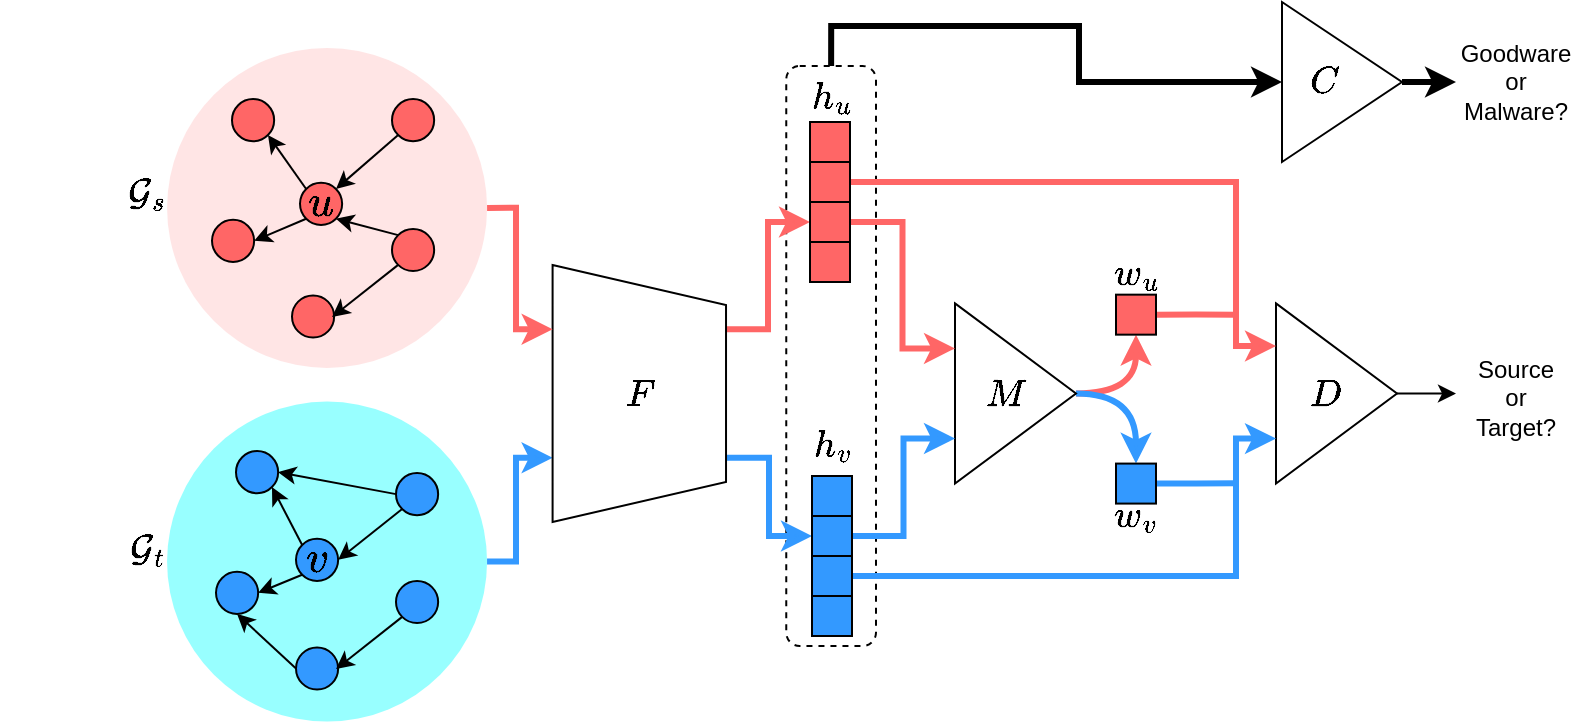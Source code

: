 <mxfile version="21.1.4" type="github">
  <diagram id="OHugUGV6JcLkJLT_VvOv" name="第 1 页">
    <mxGraphModel dx="2035" dy="1218" grid="1" gridSize="10" guides="1" tooltips="1" connect="1" arrows="1" fold="1" page="1" pageScale="1" pageWidth="827" pageHeight="1169" math="1" shadow="0">
      <root>
        <mxCell id="0" />
        <mxCell id="1" parent="0" />
        <mxCell id="EiaWENK0sWJ-y4MaInz0-131" style="edgeStyle=orthogonalEdgeStyle;rounded=0;orthogonalLoop=1;jettySize=auto;html=1;exitX=0.5;exitY=0;exitDx=0;exitDy=0;entryX=0;entryY=0.5;entryDx=0;entryDy=0;strokeWidth=3;" edge="1" parent="1" source="EiaWENK0sWJ-y4MaInz0-97" target="EiaWENK0sWJ-y4MaInz0-127">
          <mxGeometry relative="1" as="geometry" />
        </mxCell>
        <mxCell id="EiaWENK0sWJ-y4MaInz0-97" value="" style="rounded=1;whiteSpace=wrap;html=1;dashed=1;" vertex="1" parent="1">
          <mxGeometry x="385.13" y="620" width="44.87" height="290" as="geometry" />
        </mxCell>
        <mxCell id="EiaWENK0sWJ-y4MaInz0-30" style="edgeStyle=orthogonalEdgeStyle;rounded=0;orthogonalLoop=1;jettySize=auto;html=1;exitX=1;exitY=0.5;exitDx=0;exitDy=0;entryX=0.75;entryY=1;entryDx=0;entryDy=0;strokeWidth=3;strokeColor=#3399FF;" edge="1" parent="1" source="EiaWENK0sWJ-y4MaInz0-28" target="EiaWENK0sWJ-y4MaInz0-20">
          <mxGeometry relative="1" as="geometry">
            <Array as="points">
              <mxPoint x="250" y="868" />
              <mxPoint x="250" y="816" />
            </Array>
          </mxGeometry>
        </mxCell>
        <mxCell id="EiaWENK0sWJ-y4MaInz0-28" value="" style="ellipse;whiteSpace=wrap;html=1;aspect=fixed;fillColor=#33FFFF;strokeColor=none;opacity=50;" vertex="1" parent="1">
          <mxGeometry x="75.53" y="787.81" width="160" height="160" as="geometry" />
        </mxCell>
        <mxCell id="EiaWENK0sWJ-y4MaInz0-78" style="edgeStyle=orthogonalEdgeStyle;rounded=0;orthogonalLoop=1;jettySize=auto;html=1;exitX=0.25;exitY=0;exitDx=0;exitDy=0;entryX=0;entryY=0.5;entryDx=0;entryDy=0;strokeWidth=3;strokeColor=#FF6666;" edge="1" parent="1" source="EiaWENK0sWJ-y4MaInz0-20" target="EiaWENK0sWJ-y4MaInz0-36">
          <mxGeometry relative="1" as="geometry" />
        </mxCell>
        <mxCell id="EiaWENK0sWJ-y4MaInz0-80" style="edgeStyle=orthogonalEdgeStyle;rounded=0;orthogonalLoop=1;jettySize=auto;html=1;exitX=0.75;exitY=0;exitDx=0;exitDy=0;entryX=0;entryY=0.5;entryDx=0;entryDy=0;strokeWidth=3;strokeColor=#3399FF;" edge="1" parent="1" source="EiaWENK0sWJ-y4MaInz0-20" target="EiaWENK0sWJ-y4MaInz0-57">
          <mxGeometry relative="1" as="geometry" />
        </mxCell>
        <mxCell id="EiaWENK0sWJ-y4MaInz0-20" value="" style="shape=trapezoid;perimeter=trapezoidPerimeter;whiteSpace=wrap;html=1;fixedSize=1;rotation=90;" vertex="1" parent="1">
          <mxGeometry x="247.42" y="740.39" width="128.47" height="86.72" as="geometry" />
        </mxCell>
        <mxCell id="EiaWENK0sWJ-y4MaInz0-29" style="edgeStyle=orthogonalEdgeStyle;rounded=0;orthogonalLoop=1;jettySize=auto;html=1;exitX=1;exitY=0.5;exitDx=0;exitDy=0;entryX=0.25;entryY=1;entryDx=0;entryDy=0;strokeWidth=3;fontColor=#FF6666;strokeColor=#FF6666;" edge="1" parent="1" source="EiaWENK0sWJ-y4MaInz0-22" target="EiaWENK0sWJ-y4MaInz0-20">
          <mxGeometry relative="1" as="geometry">
            <Array as="points">
              <mxPoint x="250" y="691" />
              <mxPoint x="250" y="752" />
            </Array>
          </mxGeometry>
        </mxCell>
        <mxCell id="EiaWENK0sWJ-y4MaInz0-22" value="" style="ellipse;whiteSpace=wrap;html=1;aspect=fixed;fillColor=#FFcccc;strokeColor=none;opacity=50;" vertex="1" parent="1">
          <mxGeometry x="75.54" y="610.94" width="160" height="160" as="geometry" />
        </mxCell>
        <mxCell id="vVpYJYiZT_mGHktkTp3d-77" value="" style="ellipse;whiteSpace=wrap;html=1;aspect=fixed;container=0;fillColor=#FF6666;" parent="1" vertex="1">
          <mxGeometry x="108" y="636.53" width="21.07" height="21.07" as="geometry" />
        </mxCell>
        <mxCell id="vVpYJYiZT_mGHktkTp3d-86" style="edgeStyle=none;rounded=0;orthogonalLoop=1;jettySize=auto;html=1;exitX=0;exitY=0;exitDx=0;exitDy=0;entryX=1;entryY=1;entryDx=0;entryDy=0;strokeColor=default;startArrow=none;startFill=0;" parent="1" source="vVpYJYiZT_mGHktkTp3d-78" target="vVpYJYiZT_mGHktkTp3d-77" edge="1">
          <mxGeometry relative="1" as="geometry" />
        </mxCell>
        <mxCell id="vVpYJYiZT_mGHktkTp3d-78" value="" style="ellipse;whiteSpace=wrap;html=1;aspect=fixed;container=0;fillColor=#FF6666;" parent="1" vertex="1">
          <mxGeometry x="142" y="678.4" width="21.07" height="21.07" as="geometry" />
        </mxCell>
        <mxCell id="vVpYJYiZT_mGHktkTp3d-79" value="" style="ellipse;whiteSpace=wrap;html=1;aspect=fixed;container=0;fillColor=#FF6666;" parent="1" vertex="1">
          <mxGeometry x="98" y="696.89" width="21.07" height="21.07" as="geometry" />
        </mxCell>
        <mxCell id="vVpYJYiZT_mGHktkTp3d-87" style="edgeStyle=none;rounded=0;orthogonalLoop=1;jettySize=auto;html=1;exitX=0;exitY=1;exitDx=0;exitDy=0;entryX=1;entryY=0.5;entryDx=0;entryDy=0;strokeColor=default;startArrow=none;startFill=0;" parent="1" source="vVpYJYiZT_mGHktkTp3d-78" target="vVpYJYiZT_mGHktkTp3d-79" edge="1">
          <mxGeometry relative="1" as="geometry" />
        </mxCell>
        <mxCell id="vVpYJYiZT_mGHktkTp3d-80" value="" style="ellipse;whiteSpace=wrap;html=1;aspect=fixed;container=0;fillColor=#FF6666;" parent="1" vertex="1">
          <mxGeometry x="138" y="734.71" width="21.07" height="21.07" as="geometry" />
        </mxCell>
        <mxCell id="vVpYJYiZT_mGHktkTp3d-90" style="edgeStyle=none;rounded=0;orthogonalLoop=1;jettySize=auto;html=1;exitX=0;exitY=1;exitDx=0;exitDy=0;entryX=1;entryY=0;entryDx=0;entryDy=0;strokeColor=default;startArrow=none;startFill=0;" parent="1" source="vVpYJYiZT_mGHktkTp3d-81" target="vVpYJYiZT_mGHktkTp3d-78" edge="1">
          <mxGeometry relative="1" as="geometry" />
        </mxCell>
        <mxCell id="vVpYJYiZT_mGHktkTp3d-81" value="" style="ellipse;whiteSpace=wrap;html=1;aspect=fixed;container=0;fillColor=#FF6666;" parent="1" vertex="1">
          <mxGeometry x="188" y="636.53" width="21.07" height="21.07" as="geometry" />
        </mxCell>
        <mxCell id="vVpYJYiZT_mGHktkTp3d-88" style="edgeStyle=none;rounded=0;orthogonalLoop=1;jettySize=auto;html=1;exitX=0;exitY=0;exitDx=0;exitDy=0;entryX=1;entryY=1;entryDx=0;entryDy=0;strokeColor=default;startArrow=none;startFill=0;" parent="1" source="vVpYJYiZT_mGHktkTp3d-82" target="vVpYJYiZT_mGHktkTp3d-78" edge="1">
          <mxGeometry relative="1" as="geometry" />
        </mxCell>
        <mxCell id="vVpYJYiZT_mGHktkTp3d-89" style="edgeStyle=none;rounded=0;orthogonalLoop=1;jettySize=auto;html=1;exitX=0;exitY=1;exitDx=0;exitDy=0;strokeColor=default;startArrow=none;startFill=0;" parent="1" source="vVpYJYiZT_mGHktkTp3d-82" edge="1">
          <mxGeometry relative="1" as="geometry">
            <mxPoint x="158" y="745.53" as="targetPoint" />
          </mxGeometry>
        </mxCell>
        <mxCell id="vVpYJYiZT_mGHktkTp3d-82" value="" style="ellipse;whiteSpace=wrap;html=1;aspect=fixed;container=0;fillColor=#FF6666;" parent="1" vertex="1">
          <mxGeometry x="188" y="701.47" width="21.07" height="21.07" as="geometry" />
        </mxCell>
        <mxCell id="EiaWENK0sWJ-y4MaInz0-6" value="" style="ellipse;whiteSpace=wrap;html=1;aspect=fixed;container=0;fillColor=#3399FF;" vertex="1" parent="1">
          <mxGeometry x="110" y="812.53" width="21.07" height="21.07" as="geometry" />
        </mxCell>
        <mxCell id="EiaWENK0sWJ-y4MaInz0-7" style="edgeStyle=none;rounded=0;orthogonalLoop=1;jettySize=auto;html=1;exitX=0;exitY=0;exitDx=0;exitDy=0;entryX=1;entryY=1;entryDx=0;entryDy=0;strokeColor=default;startArrow=none;startFill=0;" edge="1" parent="1" source="EiaWENK0sWJ-y4MaInz0-8" target="EiaWENK0sWJ-y4MaInz0-6">
          <mxGeometry relative="1" as="geometry" />
        </mxCell>
        <mxCell id="EiaWENK0sWJ-y4MaInz0-8" value="" style="ellipse;whiteSpace=wrap;html=1;aspect=fixed;container=0;fillColor=#3399FF;" vertex="1" parent="1">
          <mxGeometry x="140" y="856.4" width="21.07" height="21.07" as="geometry" />
        </mxCell>
        <mxCell id="EiaWENK0sWJ-y4MaInz0-9" value="" style="ellipse;whiteSpace=wrap;html=1;aspect=fixed;container=0;fillColor=#3399FF;" vertex="1" parent="1">
          <mxGeometry x="100" y="872.89" width="21.07" height="21.07" as="geometry" />
        </mxCell>
        <mxCell id="EiaWENK0sWJ-y4MaInz0-10" style="edgeStyle=none;rounded=0;orthogonalLoop=1;jettySize=auto;html=1;exitX=0;exitY=1;exitDx=0;exitDy=0;entryX=1;entryY=0.5;entryDx=0;entryDy=0;strokeColor=default;startArrow=none;startFill=0;" edge="1" parent="1" source="EiaWENK0sWJ-y4MaInz0-8" target="EiaWENK0sWJ-y4MaInz0-9">
          <mxGeometry relative="1" as="geometry" />
        </mxCell>
        <mxCell id="EiaWENK0sWJ-y4MaInz0-17" style="rounded=0;orthogonalLoop=1;jettySize=auto;html=1;exitX=0;exitY=0.5;exitDx=0;exitDy=0;entryX=0.5;entryY=1;entryDx=0;entryDy=0;" edge="1" parent="1" source="EiaWENK0sWJ-y4MaInz0-11" target="EiaWENK0sWJ-y4MaInz0-9">
          <mxGeometry relative="1" as="geometry" />
        </mxCell>
        <mxCell id="EiaWENK0sWJ-y4MaInz0-11" value="" style="ellipse;whiteSpace=wrap;html=1;aspect=fixed;container=0;fillColor=#3399FF;" vertex="1" parent="1">
          <mxGeometry x="140" y="910.71" width="21.07" height="21.07" as="geometry" />
        </mxCell>
        <mxCell id="EiaWENK0sWJ-y4MaInz0-12" style="edgeStyle=none;rounded=0;orthogonalLoop=1;jettySize=auto;html=1;exitX=0;exitY=0.5;exitDx=0;exitDy=0;entryX=1;entryY=0.5;entryDx=0;entryDy=0;strokeColor=default;startArrow=none;startFill=0;" edge="1" parent="1" source="EiaWENK0sWJ-y4MaInz0-13" target="EiaWENK0sWJ-y4MaInz0-6">
          <mxGeometry relative="1" as="geometry" />
        </mxCell>
        <mxCell id="EiaWENK0sWJ-y4MaInz0-18" style="rounded=0;orthogonalLoop=1;jettySize=auto;html=1;exitX=0;exitY=1;exitDx=0;exitDy=0;entryX=1;entryY=0.5;entryDx=0;entryDy=0;" edge="1" parent="1" source="EiaWENK0sWJ-y4MaInz0-13" target="EiaWENK0sWJ-y4MaInz0-8">
          <mxGeometry relative="1" as="geometry" />
        </mxCell>
        <mxCell id="EiaWENK0sWJ-y4MaInz0-13" value="" style="ellipse;whiteSpace=wrap;html=1;aspect=fixed;container=0;fillColor=#3399FF;" vertex="1" parent="1">
          <mxGeometry x="190" y="823.53" width="21.07" height="21.07" as="geometry" />
        </mxCell>
        <mxCell id="EiaWENK0sWJ-y4MaInz0-15" style="edgeStyle=none;rounded=0;orthogonalLoop=1;jettySize=auto;html=1;exitX=0;exitY=1;exitDx=0;exitDy=0;strokeColor=default;startArrow=none;startFill=0;" edge="1" parent="1" source="EiaWENK0sWJ-y4MaInz0-16">
          <mxGeometry relative="1" as="geometry">
            <mxPoint x="160" y="921.53" as="targetPoint" />
          </mxGeometry>
        </mxCell>
        <mxCell id="EiaWENK0sWJ-y4MaInz0-16" value="" style="ellipse;whiteSpace=wrap;html=1;aspect=fixed;container=0;fillColor=#3399FF;" vertex="1" parent="1">
          <mxGeometry x="190" y="877.47" width="21.07" height="21.07" as="geometry" />
        </mxCell>
        <mxCell id="vVpYJYiZT_mGHktkTp3d-14" value="$$F$$" style="text;html=1;strokeColor=none;fillColor=none;align=center;verticalAlign=middle;whiteSpace=wrap;rounded=0;shadow=0;fontSize=16;" parent="1" vertex="1">
          <mxGeometry x="281.65" y="768.75" width="60" height="30" as="geometry" />
        </mxCell>
        <mxCell id="EiaWENK0sWJ-y4MaInz0-81" value="&lt;font style=&quot;font-size: 16px;&quot;&gt;$$h_{v}$$&lt;/font&gt;" style="text;html=1;strokeColor=none;fillColor=none;align=center;verticalAlign=middle;whiteSpace=wrap;rounded=0;shadow=0;fontSize=16;" vertex="1" parent="1">
          <mxGeometry x="389.5" y="791.24" width="37" height="35.87" as="geometry" />
        </mxCell>
        <mxCell id="EiaWENK0sWJ-y4MaInz0-95" value="&lt;font style=&quot;font-size: 19px;&quot;&gt;$$u$$&lt;/font&gt;" style="text;html=1;strokeColor=none;fillColor=none;align=center;verticalAlign=middle;whiteSpace=wrap;rounded=0;shadow=0;fontSize=16;" vertex="1" parent="1">
          <mxGeometry x="134.04" y="671.0" width="37" height="35.87" as="geometry" />
        </mxCell>
        <mxCell id="EiaWENK0sWJ-y4MaInz0-96" value="&lt;font style=&quot;font-size: 19px;&quot;&gt;$$v$$&lt;/font&gt;" style="text;html=1;strokeColor=none;fillColor=none;align=center;verticalAlign=middle;whiteSpace=wrap;rounded=0;shadow=0;fontSize=16;" vertex="1" parent="1">
          <mxGeometry x="132.03" y="849.0" width="37" height="35.87" as="geometry" />
        </mxCell>
        <mxCell id="vVpYJYiZT_mGHktkTp3d-12" value="&lt;font style=&quot;font-size: 16px;&quot;&gt;$$h_{u}$$&lt;/font&gt;" style="text;html=1;strokeColor=none;fillColor=none;align=center;verticalAlign=middle;whiteSpace=wrap;rounded=0;shadow=0;fontSize=16;" parent="1" vertex="1">
          <mxGeometry x="398" y="627.06" width="20" height="15.94" as="geometry" />
        </mxCell>
        <mxCell id="EiaWENK0sWJ-y4MaInz0-136" style="edgeStyle=orthogonalEdgeStyle;rounded=0;orthogonalLoop=1;jettySize=auto;html=1;exitX=1;exitY=0.5;exitDx=0;exitDy=0;" edge="1" parent="1" source="EiaWENK0sWJ-y4MaInz0-100">
          <mxGeometry relative="1" as="geometry">
            <mxPoint x="720" y="783.667" as="targetPoint" />
          </mxGeometry>
        </mxCell>
        <mxCell id="EiaWENK0sWJ-y4MaInz0-100" value="" style="triangle;whiteSpace=wrap;html=1;" vertex="1" parent="1">
          <mxGeometry x="630" y="738.7" width="60.5" height="90.1" as="geometry" />
        </mxCell>
        <mxCell id="EiaWENK0sWJ-y4MaInz0-112" value="" style="edgeStyle=orthogonalEdgeStyle;rounded=0;orthogonalLoop=1;jettySize=auto;exitX=1;exitY=0.5;exitDx=0;exitDy=0;entryX=0.5;entryY=1;entryDx=0;entryDy=0;curved=1;strokeColor=#FF6666;strokeWidth=3;textOpacity=50;" edge="1" parent="1" source="EiaWENK0sWJ-y4MaInz0-101" target="EiaWENK0sWJ-y4MaInz0-106">
          <mxGeometry relative="1" as="geometry" />
        </mxCell>
        <mxCell id="EiaWENK0sWJ-y4MaInz0-115" style="edgeStyle=orthogonalEdgeStyle;rounded=0;orthogonalLoop=1;jettySize=auto;html=1;exitX=1;exitY=0.5;exitDx=0;exitDy=0;entryX=0.5;entryY=0;entryDx=0;entryDy=0;curved=1;strokeWidth=3;strokeColor=#3399FF;textOpacity=50;" edge="1" parent="1" source="EiaWENK0sWJ-y4MaInz0-101" target="EiaWENK0sWJ-y4MaInz0-114">
          <mxGeometry relative="1" as="geometry" />
        </mxCell>
        <mxCell id="EiaWENK0sWJ-y4MaInz0-101" value="" style="triangle;whiteSpace=wrap;html=1;" vertex="1" parent="1">
          <mxGeometry x="469.5" y="738.7" width="60.5" height="90.1" as="geometry" />
        </mxCell>
        <mxCell id="EiaWENK0sWJ-y4MaInz0-104" style="edgeStyle=orthogonalEdgeStyle;rounded=0;orthogonalLoop=1;jettySize=auto;html=1;exitX=1;exitY=0.5;exitDx=0;exitDy=0;entryX=0;entryY=0.25;entryDx=0;entryDy=0;strokeWidth=3;strokeColor=#FF6666;" edge="1" parent="1" source="EiaWENK0sWJ-y4MaInz0-36" target="EiaWENK0sWJ-y4MaInz0-101">
          <mxGeometry relative="1" as="geometry">
            <mxPoint x="447" y="703" as="sourcePoint" />
          </mxGeometry>
        </mxCell>
        <mxCell id="EiaWENK0sWJ-y4MaInz0-105" style="edgeStyle=orthogonalEdgeStyle;rounded=0;orthogonalLoop=1;jettySize=auto;html=1;exitX=1;exitY=0.5;exitDx=0;exitDy=0;entryX=0;entryY=0.75;entryDx=0;entryDy=0;strokeWidth=3;strokeColor=#3399FF;" edge="1" parent="1" source="EiaWENK0sWJ-y4MaInz0-57" target="EiaWENK0sWJ-y4MaInz0-101">
          <mxGeometry relative="1" as="geometry">
            <mxPoint x="448" y="880" as="sourcePoint" />
          </mxGeometry>
        </mxCell>
        <mxCell id="EiaWENK0sWJ-y4MaInz0-83" value="$$M$$" style="text;html=1;strokeColor=none;fillColor=none;align=center;verticalAlign=middle;whiteSpace=wrap;rounded=0;shadow=0;fontSize=16;" vertex="1" parent="1">
          <mxGeometry x="479.5" y="773.13" width="30.09" height="21.25" as="geometry" />
        </mxCell>
        <mxCell id="EiaWENK0sWJ-y4MaInz0-139" style="edgeStyle=orthogonalEdgeStyle;rounded=0;orthogonalLoop=1;jettySize=auto;html=1;exitX=1;exitY=0.5;exitDx=0;exitDy=0;endArrow=none;endFill=0;strokeWidth=3;strokeColor=#FF6666;" edge="1" parent="1" source="EiaWENK0sWJ-y4MaInz0-106">
          <mxGeometry relative="1" as="geometry">
            <mxPoint x="610" y="744.333" as="targetPoint" />
          </mxGeometry>
        </mxCell>
        <mxCell id="EiaWENK0sWJ-y4MaInz0-106" value="" style="whiteSpace=wrap;html=1;aspect=fixed;fillColor=#FF6666;" vertex="1" parent="1">
          <mxGeometry x="550.0" y="734.33" width="20" height="20" as="geometry" />
        </mxCell>
        <mxCell id="EiaWENK0sWJ-y4MaInz0-55" value="" style="group;fillColor=#3399FF;container=0;" vertex="1" connectable="0" parent="1">
          <mxGeometry x="398" y="825.0" width="20" height="80" as="geometry" />
        </mxCell>
        <mxCell id="EiaWENK0sWJ-y4MaInz0-56" value="" style="rounded=0;whiteSpace=wrap;html=1;container=0;fillColor=#3399FF;" vertex="1" parent="1">
          <mxGeometry x="398" y="825.0" width="20" height="20" as="geometry" />
        </mxCell>
        <mxCell id="EiaWENK0sWJ-y4MaInz0-57" value="" style="rounded=0;whiteSpace=wrap;html=1;container=0;fillColor=#3399FF;" vertex="1" parent="1">
          <mxGeometry x="398" y="845.0" width="20" height="20" as="geometry" />
        </mxCell>
        <mxCell id="EiaWENK0sWJ-y4MaInz0-122" style="edgeStyle=orthogonalEdgeStyle;rounded=0;orthogonalLoop=1;jettySize=auto;html=1;exitX=1;exitY=0.5;exitDx=0;exitDy=0;entryX=0;entryY=0.75;entryDx=0;entryDy=0;strokeWidth=3;strokeColor=#3399FF;" edge="1" parent="1" source="EiaWENK0sWJ-y4MaInz0-58" target="EiaWENK0sWJ-y4MaInz0-100">
          <mxGeometry relative="1" as="geometry">
            <Array as="points">
              <mxPoint x="610" y="875" />
              <mxPoint x="610" y="806" />
            </Array>
          </mxGeometry>
        </mxCell>
        <mxCell id="EiaWENK0sWJ-y4MaInz0-58" value="" style="rounded=0;whiteSpace=wrap;html=1;container=0;fillColor=#3399FF;" vertex="1" parent="1">
          <mxGeometry x="398" y="865.0" width="20" height="20" as="geometry" />
        </mxCell>
        <mxCell id="EiaWENK0sWJ-y4MaInz0-59" value="" style="rounded=0;whiteSpace=wrap;html=1;container=0;fillColor=#3399FF;" vertex="1" parent="1">
          <mxGeometry x="398" y="885.0" width="20" height="20" as="geometry" />
        </mxCell>
        <mxCell id="EiaWENK0sWJ-y4MaInz0-123" style="edgeStyle=orthogonalEdgeStyle;rounded=0;orthogonalLoop=1;jettySize=auto;html=1;exitX=1;exitY=0.5;exitDx=0;exitDy=0;endArrow=none;endFill=0;strokeWidth=3;strokeColor=#3399FF;" edge="1" parent="1" source="EiaWENK0sWJ-y4MaInz0-114">
          <mxGeometry relative="1" as="geometry">
            <mxPoint x="610" y="828.6" as="targetPoint" />
          </mxGeometry>
        </mxCell>
        <mxCell id="EiaWENK0sWJ-y4MaInz0-114" value="" style="whiteSpace=wrap;html=1;aspect=fixed;fillColor=#3399FF;" vertex="1" parent="1">
          <mxGeometry x="550.0" y="818.79" width="20" height="20" as="geometry" />
        </mxCell>
        <mxCell id="EiaWENK0sWJ-y4MaInz0-116" value="&lt;font style=&quot;font-size: 16px;&quot;&gt;$$\mathcal{G}_{s}$$&lt;/font&gt;" style="text;html=1;strokeColor=none;fillColor=none;align=center;verticalAlign=middle;whiteSpace=wrap;rounded=0;shadow=0;fontSize=16;" vertex="1" parent="1">
          <mxGeometry x="55.53" y="671.89" width="20" height="25" as="geometry" />
        </mxCell>
        <mxCell id="EiaWENK0sWJ-y4MaInz0-117" value="&lt;font style=&quot;font-size: 16px;&quot;&gt;$$\mathcal{G}_{t}$$&lt;/font&gt;" style="text;html=1;strokeColor=none;fillColor=none;align=center;verticalAlign=middle;whiteSpace=wrap;rounded=0;shadow=0;fontSize=16;" vertex="1" parent="1">
          <mxGeometry x="55.53" y="849" width="20" height="25" as="geometry" />
        </mxCell>
        <mxCell id="EiaWENK0sWJ-y4MaInz0-118" value="&lt;font style=&quot;font-size: 16px;&quot;&gt;$$w_{u}$$&lt;/font&gt;" style="text;html=1;strokeColor=none;fillColor=none;align=center;verticalAlign=middle;whiteSpace=wrap;rounded=0;shadow=0;fontSize=16;" vertex="1" parent="1">
          <mxGeometry x="550" y="717.96" width="20" height="11.87" as="geometry" />
        </mxCell>
        <mxCell id="EiaWENK0sWJ-y4MaInz0-119" value="&lt;font style=&quot;font-size: 16px;&quot;&gt;$$w_{v}$$&lt;/font&gt;" style="text;html=1;strokeColor=none;fillColor=none;align=center;verticalAlign=middle;whiteSpace=wrap;rounded=0;shadow=0;fontSize=16;" vertex="1" parent="1">
          <mxGeometry x="550" y="840.21" width="20" height="8.79" as="geometry" />
        </mxCell>
        <mxCell id="EiaWENK0sWJ-y4MaInz0-90" value="$$D$$" style="text;html=1;strokeColor=none;fillColor=none;align=center;verticalAlign=middle;whiteSpace=wrap;rounded=0;shadow=0;fontSize=16;" vertex="1" parent="1">
          <mxGeometry x="643.5" y="768.76" width="20.82" height="30" as="geometry" />
        </mxCell>
        <mxCell id="EiaWENK0sWJ-y4MaInz0-134" style="edgeStyle=orthogonalEdgeStyle;rounded=0;orthogonalLoop=1;jettySize=auto;html=1;exitX=1;exitY=0.5;exitDx=0;exitDy=0;strokeWidth=3;" edge="1" parent="1" source="EiaWENK0sWJ-y4MaInz0-127">
          <mxGeometry relative="1" as="geometry">
            <mxPoint x="720" y="628" as="targetPoint" />
          </mxGeometry>
        </mxCell>
        <mxCell id="EiaWENK0sWJ-y4MaInz0-127" value="" style="triangle;whiteSpace=wrap;html=1;" vertex="1" parent="1">
          <mxGeometry x="633" y="588" width="60" height="80" as="geometry" />
        </mxCell>
        <mxCell id="EiaWENK0sWJ-y4MaInz0-128" value="$$C$$" style="text;html=1;strokeColor=none;fillColor=none;align=center;verticalAlign=middle;whiteSpace=wrap;rounded=0;shadow=0;fontSize=16;" vertex="1" parent="1">
          <mxGeometry x="643.5" y="613" width="20.82" height="30" as="geometry" />
        </mxCell>
        <mxCell id="EiaWENK0sWJ-y4MaInz0-135" value="Goodware or Malware?" style="text;html=1;strokeColor=none;fillColor=none;align=center;verticalAlign=middle;whiteSpace=wrap;rounded=0;" vertex="1" parent="1">
          <mxGeometry x="719.91" y="613" width="60" height="30" as="geometry" />
        </mxCell>
        <mxCell id="EiaWENK0sWJ-y4MaInz0-137" value="Source&lt;br&gt;or&lt;br&gt;Target?" style="text;html=1;strokeColor=none;fillColor=none;align=center;verticalAlign=middle;whiteSpace=wrap;rounded=0;" vertex="1" parent="1">
          <mxGeometry x="719.91" y="770.94" width="60" height="30" as="geometry" />
        </mxCell>
        <mxCell id="EiaWENK0sWJ-y4MaInz0-138" style="edgeStyle=orthogonalEdgeStyle;rounded=0;orthogonalLoop=1;jettySize=auto;html=1;exitX=1;exitY=0.5;exitDx=0;exitDy=0;strokeWidth=3;strokeColor=#FF6666;" edge="1" parent="1" source="EiaWENK0sWJ-y4MaInz0-35">
          <mxGeometry relative="1" as="geometry">
            <mxPoint x="630" y="760" as="targetPoint" />
            <Array as="points">
              <mxPoint x="610" y="678" />
              <mxPoint x="610" y="760" />
              <mxPoint x="630" y="760" />
            </Array>
          </mxGeometry>
        </mxCell>
        <mxCell id="EiaWENK0sWJ-y4MaInz0-39" value="" style="group;fillColor=#FF6666;" vertex="1" connectable="0" parent="1">
          <mxGeometry x="397" y="648.0" width="20" height="80" as="geometry" />
        </mxCell>
        <mxCell id="EiaWENK0sWJ-y4MaInz0-33" value="" style="rounded=0;whiteSpace=wrap;html=1;container=0;fillColor=#FF6666;" vertex="1" parent="EiaWENK0sWJ-y4MaInz0-39">
          <mxGeometry width="20" height="20" as="geometry" />
        </mxCell>
        <mxCell id="EiaWENK0sWJ-y4MaInz0-35" value="" style="rounded=0;whiteSpace=wrap;html=1;container=0;fillColor=#FF6666;" vertex="1" parent="EiaWENK0sWJ-y4MaInz0-39">
          <mxGeometry y="20" width="20" height="20" as="geometry" />
        </mxCell>
        <mxCell id="EiaWENK0sWJ-y4MaInz0-36" value="" style="rounded=0;whiteSpace=wrap;html=1;container=0;fillColor=#FF6666;" vertex="1" parent="EiaWENK0sWJ-y4MaInz0-39">
          <mxGeometry y="40" width="20" height="20" as="geometry" />
        </mxCell>
        <mxCell id="EiaWENK0sWJ-y4MaInz0-37" value="" style="rounded=0;whiteSpace=wrap;html=1;container=0;fillColor=#FF6666;" vertex="1" parent="EiaWENK0sWJ-y4MaInz0-39">
          <mxGeometry y="60" width="20" height="20" as="geometry" />
        </mxCell>
      </root>
    </mxGraphModel>
  </diagram>
</mxfile>
